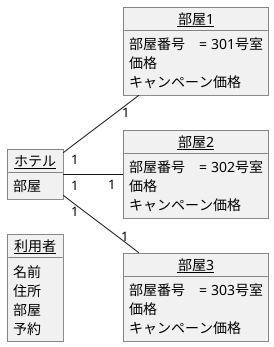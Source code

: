 @startuml ホテルと利用者と部屋と予約
left to right direction
object "<u>利用者</u>" as user {
名前
住所　
部屋
予約
}
object "<u>ホテル</u>" as hotel {
部屋   
}
object "<u>部屋1</u>" as room301 {
部屋番号　= 301号室
価格
キャンペーン価格
}
object "<u>部屋2</u>" as room302 {
部屋番号　= 302号室
価格
キャンペーン価格
}
object "<u>部屋3</u>" as room303 {
部屋番号　= 303号室
価格
キャンペーン価格
}
hotel "1"--"1" room301
hotel "1"--"1"room302
hotel "1"-- "1"room303
@enduml